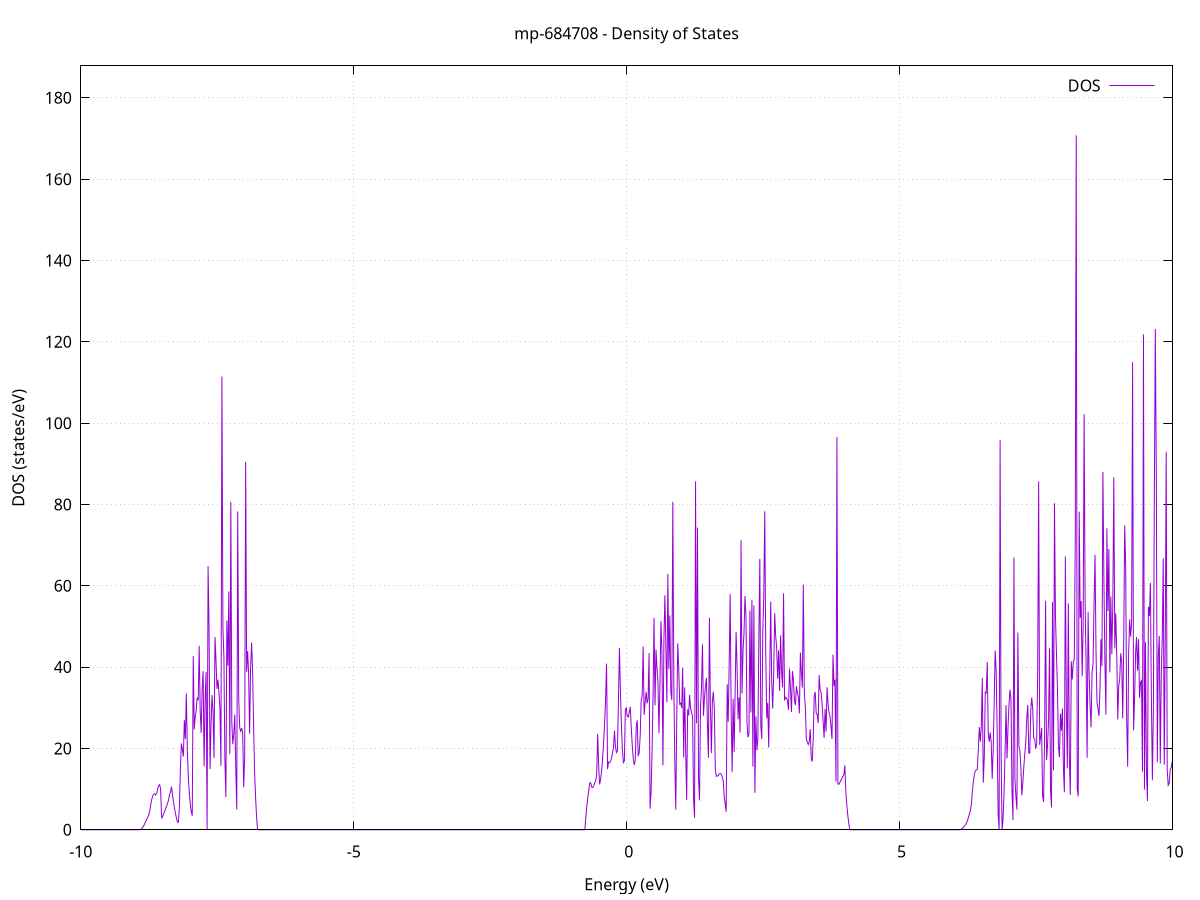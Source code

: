 set title 'mp-684708 - Density of States'
set xlabel 'Energy (eV)'
set ylabel 'DOS (states/eV)'
set grid
set xrange [-10:10]
set yrange [0:187.853]
set xzeroaxis lt -1
set terminal png size 800,600
set output 'mp-684708_dos_gnuplot.png'
plot '-' using 1:2 with lines title 'DOS'
-21.743100 0.000000
-21.725000 0.000000
-21.706900 0.000000
-21.688700 0.000000
-21.670600 0.000000
-21.652500 0.000000
-21.634400 0.000000
-21.616300 0.000000
-21.598200 0.000000
-21.580100 0.000000
-21.561900 0.000000
-21.543800 0.000000
-21.525700 0.000000
-21.507600 0.000000
-21.489500 0.000000
-21.471400 0.000000
-21.453300 0.000000
-21.435100 0.000000
-21.417000 0.000000
-21.398900 0.000000
-21.380800 0.000000
-21.362700 0.000000
-21.344600 0.000000
-21.326500 0.000000
-21.308300 0.000000
-21.290200 0.000000
-21.272100 0.000000
-21.254000 0.000000
-21.235900 0.000000
-21.217800 0.000000
-21.199700 0.000000
-21.181500 0.000000
-21.163400 0.000000
-21.145300 0.000000
-21.127200 0.000000
-21.109100 0.000000
-21.091000 0.000000
-21.072800 0.000000
-21.054700 0.000000
-21.036600 0.000000
-21.018500 0.000000
-21.000400 0.000000
-20.982300 0.000000
-20.964200 0.000000
-20.946000 0.000000
-20.927900 0.000000
-20.909800 0.000000
-20.891700 0.000000
-20.873600 0.000000
-20.855500 0.000000
-20.837400 0.000000
-20.819200 0.000000
-20.801100 0.000000
-20.783000 0.000000
-20.764900 0.000000
-20.746800 0.000000
-20.728700 0.000000
-20.710600 0.000000
-20.692400 0.000000
-20.674300 0.000000
-20.656200 0.000000
-20.638100 0.000000
-20.620000 0.000000
-20.601900 0.000000
-20.583800 0.000000
-20.565600 0.000000
-20.547500 0.000000
-20.529400 0.000000
-20.511300 0.000000
-20.493200 0.000000
-20.475100 0.000000
-20.457000 0.000000
-20.438800 0.000000
-20.420700 0.000000
-20.402600 0.000000
-20.384500 0.000000
-20.366400 0.000000
-20.348300 0.000000
-20.330200 0.000000
-20.312000 0.000000
-20.293900 0.000000
-20.275800 0.000000
-20.257700 0.000000
-20.239600 0.000000
-20.221500 0.000000
-20.203400 0.000000
-20.185200 0.000000
-20.167100 0.000000
-20.149000 0.000000
-20.130900 0.000000
-20.112800 0.000000
-20.094700 314.183200
-20.076500 427.127200
-20.058400 0.000000
-20.040300 0.000000
-20.022200 0.000000
-20.004100 191.657900
-19.986000 257.438000
-19.967900 50.731700
-19.949700 370.074500
-19.931600 753.148100
-19.913500 1571.599500
-19.895400 0.000000
-19.877300 0.000000
-19.859200 0.000000
-19.841100 498.812800
-19.822900 0.000000
-19.804800 1530.908300
-19.786700 40.639700
-19.768600 254.780800
-19.750500 247.306700
-19.732400 384.076300
-19.714300 0.000000
-19.696100 0.000000
-19.678000 0.000000
-19.659900 0.000000
-19.641800 0.000000
-19.623700 0.000000
-19.605600 0.000000
-19.587500 0.000000
-19.569300 0.000000
-19.551200 0.000000
-19.533100 0.000000
-19.515000 0.000000
-19.496900 0.000000
-19.478800 0.000000
-19.460700 0.000000
-19.442500 0.000000
-19.424400 0.000000
-19.406300 0.000000
-19.388200 0.000000
-19.370100 0.000000
-19.352000 0.000000
-19.333900 0.000000
-19.315700 0.000000
-19.297600 0.000000
-19.279500 0.000000
-19.261400 0.000000
-19.243300 0.000000
-19.225200 0.000000
-19.207100 0.000000
-19.188900 0.000000
-19.170800 0.000000
-19.152700 0.000000
-19.134600 0.000000
-19.116500 0.000000
-19.098400 0.000000
-19.080200 0.000000
-19.062100 0.000000
-19.044000 0.000000
-19.025900 0.000000
-19.007800 0.000000
-18.989700 0.000000
-18.971600 0.000000
-18.953400 0.000000
-18.935300 0.000000
-18.917200 0.000000
-18.899100 0.000000
-18.881000 0.000000
-18.862900 0.000000
-18.844800 0.000000
-18.826600 0.000000
-18.808500 0.000000
-18.790400 0.000000
-18.772300 0.000000
-18.754200 0.000000
-18.736100 0.000000
-18.718000 0.000000
-18.699800 0.000000
-18.681700 0.000000
-18.663600 0.000000
-18.645500 0.000000
-18.627400 0.000000
-18.609300 0.000000
-18.591200 0.000000
-18.573000 0.000000
-18.554900 0.000000
-18.536800 0.000000
-18.518700 0.000000
-18.500600 0.000000
-18.482500 0.000000
-18.464400 0.000000
-18.446200 0.000000
-18.428100 0.000000
-18.410000 0.000000
-18.391900 0.000000
-18.373800 0.000000
-18.355700 0.000000
-18.337600 0.000000
-18.319400 0.000000
-18.301300 0.000000
-18.283200 0.000000
-18.265100 0.000000
-18.247000 0.000000
-18.228900 0.000000
-18.210700 0.000000
-18.192600 0.000000
-18.174500 0.000000
-18.156400 0.000000
-18.138300 0.000000
-18.120200 0.000000
-18.102100 0.000000
-18.083900 0.000000
-18.065800 0.000000
-18.047700 0.000000
-18.029600 0.000000
-18.011500 0.000000
-17.993400 0.000000
-17.975300 0.000000
-17.957100 0.000000
-17.939000 0.000000
-17.920900 0.000000
-17.902800 0.000000
-17.884700 0.000000
-17.866600 0.000000
-17.848500 0.000000
-17.830300 0.000000
-17.812200 0.000000
-17.794100 0.000000
-17.776000 0.000000
-17.757900 0.000000
-17.739800 0.000000
-17.721700 0.000000
-17.703500 0.000000
-17.685400 0.000000
-17.667300 0.000000
-17.649200 0.000000
-17.631100 0.000000
-17.613000 0.000000
-17.594900 0.000000
-17.576700 0.000000
-17.558600 0.000000
-17.540500 0.000000
-17.522400 0.000000
-17.504300 0.000000
-17.486200 0.000000
-17.468100 0.000000
-17.449900 0.000000
-17.431800 0.000000
-17.413700 0.000000
-17.395600 0.000000
-17.377500 0.000000
-17.359400 0.000000
-17.341300 0.000000
-17.323100 0.000000
-17.305000 0.000000
-17.286900 0.000000
-17.268800 0.000000
-17.250700 0.000000
-17.232600 0.000000
-17.214400 0.000000
-17.196300 0.000000
-17.178200 0.000000
-17.160100 0.000000
-17.142000 0.000000
-17.123900 0.000000
-17.105800 0.000000
-17.087600 0.000000
-17.069500 0.000000
-17.051400 0.000000
-17.033300 0.000000
-17.015200 0.000000
-16.997100 0.000000
-16.979000 0.000000
-16.960800 0.000000
-16.942700 0.000000
-16.924600 0.000000
-16.906500 0.000000
-16.888400 0.000000
-16.870300 0.000000
-16.852200 0.000000
-16.834000 0.000000
-16.815900 0.000000
-16.797800 0.000000
-16.779700 0.000000
-16.761600 0.000000
-16.743500 0.000000
-16.725400 0.000000
-16.707200 0.000000
-16.689100 0.000000
-16.671000 0.000000
-16.652900 0.000000
-16.634800 0.000000
-16.616700 0.000000
-16.598600 0.000000
-16.580400 0.000000
-16.562300 0.000000
-16.544200 0.000000
-16.526100 0.000000
-16.508000 0.000000
-16.489900 0.000000
-16.471800 0.000000
-16.453600 0.000000
-16.435500 0.000000
-16.417400 0.000000
-16.399300 0.000000
-16.381200 0.000000
-16.363100 0.000000
-16.345000 0.000000
-16.326800 0.000000
-16.308700 0.000000
-16.290600 0.000000
-16.272500 0.000000
-16.254400 0.000000
-16.236300 0.000000
-16.218100 0.000000
-16.200000 0.000000
-16.181900 0.000000
-16.163800 0.000000
-16.145700 0.000000
-16.127600 0.000000
-16.109500 0.000000
-16.091300 0.000000
-16.073200 0.000000
-16.055100 0.000000
-16.037000 0.000000
-16.018900 0.000000
-16.000800 0.000000
-15.982700 0.000000
-15.964500 0.000000
-15.946400 0.000000
-15.928300 0.000000
-15.910200 0.000000
-15.892100 0.000000
-15.874000 0.000000
-15.855900 0.000000
-15.837700 0.000000
-15.819600 0.000000
-15.801500 0.000000
-15.783400 0.000000
-15.765300 0.000000
-15.747200 0.000000
-15.729100 0.000000
-15.710900 0.000000
-15.692800 0.000000
-15.674700 0.000000
-15.656600 0.000000
-15.638500 0.000000
-15.620400 0.000000
-15.602300 0.000000
-15.584100 0.000000
-15.566000 0.000000
-15.547900 0.000000
-15.529800 0.000000
-15.511700 0.000000
-15.493600 0.000000
-15.475500 0.000000
-15.457300 0.000000
-15.439200 0.000000
-15.421100 0.000000
-15.403000 0.000000
-15.384900 0.000000
-15.366800 0.000000
-15.348700 0.000000
-15.330500 0.000000
-15.312400 0.000000
-15.294300 0.000000
-15.276200 0.000000
-15.258100 0.000000
-15.240000 0.000000
-15.221800 0.000000
-15.203700 0.000000
-15.185600 0.000000
-15.167500 0.000000
-15.149400 0.000000
-15.131300 0.000000
-15.113200 0.000000
-15.095000 0.000000
-15.076900 0.000000
-15.058800 0.000000
-15.040700 0.000000
-15.022600 0.000000
-15.004500 0.000000
-14.986400 0.000000
-14.968200 0.000000
-14.950100 0.000000
-14.932000 0.000000
-14.913900 0.000000
-14.895800 0.000000
-14.877700 0.000000
-14.859600 0.000000
-14.841400 0.000000
-14.823300 0.000000
-14.805200 0.000000
-14.787100 0.000000
-14.769000 0.000000
-14.750900 0.000000
-14.732800 0.000000
-14.714600 0.000000
-14.696500 0.000000
-14.678400 0.000000
-14.660300 0.000000
-14.642200 0.000000
-14.624100 0.000000
-14.606000 0.000000
-14.587800 0.000000
-14.569700 0.000000
-14.551600 0.000000
-14.533500 0.000000
-14.515400 0.000000
-14.497300 0.000000
-14.479200 0.000000
-14.461000 0.000000
-14.442900 0.000000
-14.424800 0.000000
-14.406700 0.000000
-14.388600 0.000000
-14.370500 0.000000
-14.352400 0.000000
-14.334200 0.000000
-14.316100 0.000000
-14.298000 0.000000
-14.279900 0.000000
-14.261800 0.000000
-14.243700 0.000000
-14.225500 0.000000
-14.207400 0.000000
-14.189300 0.000000
-14.171200 0.000000
-14.153100 0.000000
-14.135000 0.000000
-14.116900 0.000000
-14.098700 0.000000
-14.080600 0.000000
-14.062500 0.000000
-14.044400 0.000000
-14.026300 0.000000
-14.008200 0.000000
-13.990100 0.000000
-13.971900 0.000000
-13.953800 0.000000
-13.935700 0.000000
-13.917600 0.000000
-13.899500 0.000000
-13.881400 0.000000
-13.863300 0.000000
-13.845100 0.000000
-13.827000 0.000000
-13.808900 0.000000
-13.790800 0.000000
-13.772700 0.000000
-13.754600 0.000000
-13.736500 0.000000
-13.718300 0.000000
-13.700200 0.000000
-13.682100 0.000000
-13.664000 0.000000
-13.645900 0.000000
-13.627800 0.000000
-13.609700 0.000000
-13.591500 0.000000
-13.573400 0.000000
-13.555300 0.000000
-13.537200 0.000000
-13.519100 0.000000
-13.501000 0.000000
-13.482900 0.000000
-13.464700 0.000000
-13.446600 0.000000
-13.428500 0.000000
-13.410400 0.000000
-13.392300 0.000000
-13.374200 0.000000
-13.356000 0.000000
-13.337900 0.000000
-13.319800 0.000000
-13.301700 0.000000
-13.283600 0.000000
-13.265500 0.000000
-13.247400 0.000000
-13.229200 0.000000
-13.211100 0.000000
-13.193000 0.000000
-13.174900 0.000000
-13.156800 0.000000
-13.138700 0.000000
-13.120600 0.000000
-13.102400 0.000000
-13.084300 0.000000
-13.066200 0.000000
-13.048100 0.000000
-13.030000 0.000000
-13.011900 0.000000
-12.993800 0.000000
-12.975600 0.000000
-12.957500 0.000000
-12.939400 0.000000
-12.921300 0.000000
-12.903200 0.000000
-12.885100 0.000000
-12.867000 0.000000
-12.848800 0.000000
-12.830700 0.000000
-12.812600 0.000000
-12.794500 0.000000
-12.776400 0.000000
-12.758300 0.000000
-12.740200 0.000000
-12.722000 0.000000
-12.703900 0.000000
-12.685800 0.000000
-12.667700 0.000000
-12.649600 0.000000
-12.631500 0.000000
-12.613400 0.000000
-12.595200 0.000000
-12.577100 0.000000
-12.559000 0.000000
-12.540900 0.000000
-12.522800 0.000000
-12.504700 0.000000
-12.486600 0.000000
-12.468400 0.000000
-12.450300 0.000000
-12.432200 0.000000
-12.414100 0.000000
-12.396000 0.000000
-12.377900 0.000000
-12.359700 0.000000
-12.341600 0.000000
-12.323500 0.000000
-12.305400 0.000000
-12.287300 0.000000
-12.269200 0.000000
-12.251100 0.000000
-12.232900 0.000000
-12.214800 0.000000
-12.196700 0.000000
-12.178600 0.000000
-12.160500 0.000000
-12.142400 0.000000
-12.124300 0.000000
-12.106100 0.000000
-12.088000 0.000000
-12.069900 0.000000
-12.051800 0.000000
-12.033700 0.000000
-12.015600 0.000000
-11.997500 0.000000
-11.979300 0.000000
-11.961200 0.000000
-11.943100 0.000000
-11.925000 0.000000
-11.906900 0.000000
-11.888800 0.000000
-11.870700 0.000000
-11.852500 0.000000
-11.834400 0.000000
-11.816300 0.000000
-11.798200 0.000000
-11.780100 0.000000
-11.762000 0.000000
-11.743900 0.000000
-11.725700 0.000000
-11.707600 0.000000
-11.689500 0.000000
-11.671400 0.000000
-11.653300 0.000000
-11.635200 0.000000
-11.617100 0.000000
-11.598900 0.000000
-11.580800 0.000000
-11.562700 0.000000
-11.544600 0.000000
-11.526500 0.000000
-11.508400 0.000000
-11.490300 0.000000
-11.472100 0.000000
-11.454000 0.000000
-11.435900 0.000000
-11.417800 0.000000
-11.399700 0.000000
-11.381600 0.000000
-11.363400 0.000000
-11.345300 0.000000
-11.327200 0.000000
-11.309100 0.000000
-11.291000 0.000000
-11.272900 0.000000
-11.254800 0.000000
-11.236600 0.000000
-11.218500 0.000000
-11.200400 0.000000
-11.182300 0.000000
-11.164200 0.000000
-11.146100 0.000000
-11.128000 0.000000
-11.109800 0.000000
-11.091700 0.000000
-11.073600 0.000000
-11.055500 0.000000
-11.037400 0.000000
-11.019300 0.000000
-11.001200 0.000000
-10.983000 0.000000
-10.964900 0.000000
-10.946800 0.000000
-10.928700 0.000000
-10.910600 0.000000
-10.892500 0.000000
-10.874400 0.000000
-10.856200 0.000000
-10.838100 0.000000
-10.820000 0.000000
-10.801900 0.000000
-10.783800 0.000000
-10.765700 0.000000
-10.747600 0.000000
-10.729400 0.000000
-10.711300 0.000000
-10.693200 0.000000
-10.675100 0.000000
-10.657000 0.000000
-10.638900 0.000000
-10.620800 0.000000
-10.602600 0.000000
-10.584500 0.000000
-10.566400 0.000000
-10.548300 0.000000
-10.530200 0.000000
-10.512100 0.000000
-10.494000 0.000000
-10.475800 0.000000
-10.457700 0.000000
-10.439600 0.000000
-10.421500 0.000000
-10.403400 0.000000
-10.385300 0.000000
-10.367100 0.000000
-10.349000 0.000000
-10.330900 0.000000
-10.312800 0.000000
-10.294700 0.000000
-10.276600 0.000000
-10.258500 0.000000
-10.240300 0.000000
-10.222200 0.000000
-10.204100 0.000000
-10.186000 0.000000
-10.167900 0.000000
-10.149800 0.000000
-10.131700 0.000000
-10.113500 0.000000
-10.095400 0.000000
-10.077300 0.000000
-10.059200 0.000000
-10.041100 0.000000
-10.023000 0.000000
-10.004900 0.000000
-9.986700 0.000000
-9.968600 0.000000
-9.950500 0.000000
-9.932400 0.000000
-9.914300 0.000000
-9.896200 0.000000
-9.878100 0.000000
-9.859900 0.000000
-9.841800 0.000000
-9.823700 0.000000
-9.805600 0.000000
-9.787500 0.000000
-9.769400 0.000000
-9.751300 0.000000
-9.733100 0.000000
-9.715000 0.000000
-9.696900 0.000000
-9.678800 0.000000
-9.660700 0.000000
-9.642600 0.000000
-9.624500 0.000000
-9.606300 0.000000
-9.588200 0.000000
-9.570100 0.000000
-9.552000 0.000000
-9.533900 0.000000
-9.515800 0.000000
-9.497700 0.000000
-9.479500 0.000000
-9.461400 0.000000
-9.443300 0.000000
-9.425200 0.000000
-9.407100 0.000000
-9.389000 0.000000
-9.370800 0.000000
-9.352700 0.000000
-9.334600 0.000000
-9.316500 0.000000
-9.298400 0.000000
-9.280300 0.000000
-9.262200 0.000000
-9.244000 0.000000
-9.225900 0.000000
-9.207800 0.000000
-9.189700 0.000000
-9.171600 0.000000
-9.153500 0.000000
-9.135400 0.000000
-9.117200 0.000000
-9.099100 0.000000
-9.081000 0.000000
-9.062900 0.000000
-9.044800 0.000000
-9.026700 0.000000
-9.008600 0.000000
-8.990400 0.000000
-8.972300 0.000000
-8.954200 0.000000
-8.936100 0.000000
-8.918000 0.021700
-8.899900 0.131100
-8.881800 0.332700
-8.863600 0.626600
-8.845500 1.022400
-8.827400 1.563000
-8.809300 2.091400
-8.791200 2.607700
-8.773100 3.111800
-8.755000 3.603800
-8.736800 4.618400
-8.718700 6.215200
-8.700600 7.437100
-8.682500 8.284300
-8.664400 8.756600
-8.646300 8.854100
-8.628200 8.576700
-8.610000 8.887200
-8.591900 9.978900
-8.573800 10.904400
-8.555700 11.085600
-8.537600 10.076000
-8.519500 2.782500
-8.501300 3.293600
-8.483200 3.849000
-8.465100 4.448800
-8.447000 5.093000
-8.428900 5.781600
-8.410800 6.514500
-8.392700 7.291900
-8.374500 8.703100
-8.356400 9.167300
-8.338300 10.593600
-8.320200 8.672700
-8.302100 6.940800
-8.284000 5.398100
-8.265900 4.044500
-8.247700 2.880000
-8.229600 1.904700
-8.211500 1.847300
-8.193400 5.771900
-8.175300 14.889700
-8.157200 21.259100
-8.139100 19.751500
-8.120900 18.014400
-8.102800 26.942700
-8.084700 22.325400
-8.066600 33.496500
-8.048500 19.811400
-8.030400 12.979500
-8.012300 9.184100
-7.994100 6.276000
-7.976000 4.399800
-7.957900 3.468500
-7.939800 42.682300
-7.921700 24.682500
-7.903600 27.802000
-7.885500 29.358900
-7.867300 32.496200
-7.849200 31.864400
-7.831100 45.263000
-7.813000 29.363200
-7.794900 23.837700
-7.776800 34.783100
-7.758700 39.017800
-7.740500 15.599900
-7.722400 32.092300
-7.704300 38.789800
-7.686200 0.000000
-7.668100 64.825600
-7.650000 49.299100
-7.631900 14.940000
-7.613700 26.068700
-7.595600 33.119300
-7.577500 29.106000
-7.559400 17.669500
-7.541300 47.405900
-7.523200 41.621600
-7.505000 34.637400
-7.486900 36.907900
-7.468800 33.767500
-7.450700 29.751900
-7.432600 15.722300
-7.414500 111.434200
-7.396400 49.675000
-7.378200 42.644200
-7.360100 17.119000
-7.342000 8.047900
-7.323900 51.449200
-7.305800 40.355100
-7.287700 58.632800
-7.269600 18.585200
-7.251400 80.610600
-7.233300 26.370800
-7.215200 21.072100
-7.197100 23.539700
-7.179000 28.334800
-7.160900 15.123800
-7.142800 4.999900
-7.124600 78.292500
-7.106500 31.962900
-7.088400 25.035300
-7.070300 24.250700
-7.052200 25.026300
-7.034100 23.895900
-7.016000 10.460200
-6.997800 17.713200
-6.979700 90.482300
-6.961600 38.848500
-6.943500 43.919600
-6.925400 38.366700
-6.907300 23.664800
-6.889200 39.866900
-6.871000 46.045100
-6.852900 39.218600
-6.834800 26.138300
-6.816700 14.403100
-6.798600 8.225500
-6.780500 3.396900
-6.762400 0.134600
-6.744200 0.000000
-6.726100 0.000000
-6.708000 0.000000
-6.689900 0.000000
-6.671800 0.000000
-6.653700 0.000000
-6.635600 0.000000
-6.617400 0.000000
-6.599300 0.000000
-6.581200 0.000000
-6.563100 0.000000
-6.545000 0.000000
-6.526900 0.000000
-6.508700 0.000000
-6.490600 0.000000
-6.472500 0.000000
-6.454400 0.000000
-6.436300 0.000000
-6.418200 0.000000
-6.400100 0.000000
-6.381900 0.000000
-6.363800 0.000000
-6.345700 0.000000
-6.327600 0.000000
-6.309500 0.000000
-6.291400 0.000000
-6.273300 0.000000
-6.255100 0.000000
-6.237000 0.000000
-6.218900 0.000000
-6.200800 0.000000
-6.182700 0.000000
-6.164600 0.000000
-6.146500 0.000000
-6.128300 0.000000
-6.110200 0.000000
-6.092100 0.000000
-6.074000 0.000000
-6.055900 0.000000
-6.037800 0.000000
-6.019700 0.000000
-6.001500 0.000000
-5.983400 0.000000
-5.965300 0.000000
-5.947200 0.000000
-5.929100 0.000000
-5.911000 0.000000
-5.892900 0.000000
-5.874700 0.000000
-5.856600 0.000000
-5.838500 0.000000
-5.820400 0.000000
-5.802300 0.000000
-5.784200 0.000000
-5.766100 0.000000
-5.747900 0.000000
-5.729800 0.000000
-5.711700 0.000000
-5.693600 0.000000
-5.675500 0.000000
-5.657400 0.000000
-5.639300 0.000000
-5.621100 0.000000
-5.603000 0.000000
-5.584900 0.000000
-5.566800 0.000000
-5.548700 0.000000
-5.530600 0.000000
-5.512400 0.000000
-5.494300 0.000000
-5.476200 0.000000
-5.458100 0.000000
-5.440000 0.000000
-5.421900 0.000000
-5.403800 0.000000
-5.385600 0.000000
-5.367500 0.000000
-5.349400 0.000000
-5.331300 0.000000
-5.313200 0.000000
-5.295100 0.000000
-5.277000 0.000000
-5.258800 0.000000
-5.240700 0.000000
-5.222600 0.000000
-5.204500 0.000000
-5.186400 0.000000
-5.168300 0.000000
-5.150200 0.000000
-5.132000 0.000000
-5.113900 0.000000
-5.095800 0.000000
-5.077700 0.000000
-5.059600 0.000000
-5.041500 0.000000
-5.023400 0.000000
-5.005200 0.000000
-4.987100 0.000000
-4.969000 0.000000
-4.950900 0.000000
-4.932800 0.000000
-4.914700 0.000000
-4.896600 0.000000
-4.878400 0.000000
-4.860300 0.000000
-4.842200 0.000000
-4.824100 0.000000
-4.806000 0.000000
-4.787900 0.000000
-4.769800 0.000000
-4.751600 0.000000
-4.733500 0.000000
-4.715400 0.000000
-4.697300 0.000000
-4.679200 0.000000
-4.661100 0.000000
-4.643000 0.000000
-4.624800 0.000000
-4.606700 0.000000
-4.588600 0.000000
-4.570500 0.000000
-4.552400 0.000000
-4.534300 0.000000
-4.516100 0.000000
-4.498000 0.000000
-4.479900 0.000000
-4.461800 0.000000
-4.443700 0.000000
-4.425600 0.000000
-4.407500 0.000000
-4.389300 0.000000
-4.371200 0.000000
-4.353100 0.000000
-4.335000 0.000000
-4.316900 0.000000
-4.298800 0.000000
-4.280700 0.000000
-4.262500 0.000000
-4.244400 0.000000
-4.226300 0.000000
-4.208200 0.000000
-4.190100 0.000000
-4.172000 0.000000
-4.153900 0.000000
-4.135700 0.000000
-4.117600 0.000000
-4.099500 0.000000
-4.081400 0.000000
-4.063300 0.000000
-4.045200 0.000000
-4.027100 0.000000
-4.008900 0.000000
-3.990800 0.000000
-3.972700 0.000000
-3.954600 0.000000
-3.936500 0.000000
-3.918400 0.000000
-3.900300 0.000000
-3.882100 0.000000
-3.864000 0.000000
-3.845900 0.000000
-3.827800 0.000000
-3.809700 0.000000
-3.791600 0.000000
-3.773500 0.000000
-3.755300 0.000000
-3.737200 0.000000
-3.719100 0.000000
-3.701000 0.000000
-3.682900 0.000000
-3.664800 0.000000
-3.646700 0.000000
-3.628500 0.000000
-3.610400 0.000000
-3.592300 0.000000
-3.574200 0.000000
-3.556100 0.000000
-3.538000 0.000000
-3.519800 0.000000
-3.501700 0.000000
-3.483600 0.000000
-3.465500 0.000000
-3.447400 0.000000
-3.429300 0.000000
-3.411200 0.000000
-3.393000 0.000000
-3.374900 0.000000
-3.356800 0.000000
-3.338700 0.000000
-3.320600 0.000000
-3.302500 0.000000
-3.284400 0.000000
-3.266200 0.000000
-3.248100 0.000000
-3.230000 0.000000
-3.211900 0.000000
-3.193800 0.000000
-3.175700 0.000000
-3.157600 0.000000
-3.139400 0.000000
-3.121300 0.000000
-3.103200 0.000000
-3.085100 0.000000
-3.067000 0.000000
-3.048900 0.000000
-3.030800 0.000000
-3.012600 0.000000
-2.994500 0.000000
-2.976400 0.000000
-2.958300 0.000000
-2.940200 0.000000
-2.922100 0.000000
-2.904000 0.000000
-2.885800 0.000000
-2.867700 0.000000
-2.849600 0.000000
-2.831500 0.000000
-2.813400 0.000000
-2.795300 0.000000
-2.777200 0.000000
-2.759000 0.000000
-2.740900 0.000000
-2.722800 0.000000
-2.704700 0.000000
-2.686600 0.000000
-2.668500 0.000000
-2.650300 0.000000
-2.632200 0.000000
-2.614100 0.000000
-2.596000 0.000000
-2.577900 0.000000
-2.559800 0.000000
-2.541700 0.000000
-2.523500 0.000000
-2.505400 0.000000
-2.487300 0.000000
-2.469200 0.000000
-2.451100 0.000000
-2.433000 0.000000
-2.414900 0.000000
-2.396700 0.000000
-2.378600 0.000000
-2.360500 0.000000
-2.342400 0.000000
-2.324300 0.000000
-2.306200 0.000000
-2.288100 0.000000
-2.269900 0.000000
-2.251800 0.000000
-2.233700 0.000000
-2.215600 0.000000
-2.197500 0.000000
-2.179400 0.000000
-2.161300 0.000000
-2.143100 0.000000
-2.125000 0.000000
-2.106900 0.000000
-2.088800 0.000000
-2.070700 0.000000
-2.052600 0.000000
-2.034500 0.000000
-2.016300 0.000000
-1.998200 0.000000
-1.980100 0.000000
-1.962000 0.000000
-1.943900 0.000000
-1.925800 0.000000
-1.907700 0.000000
-1.889500 0.000000
-1.871400 0.000000
-1.853300 0.000000
-1.835200 0.000000
-1.817100 0.000000
-1.799000 0.000000
-1.780900 0.000000
-1.762700 0.000000
-1.744600 0.000000
-1.726500 0.000000
-1.708400 0.000000
-1.690300 0.000000
-1.672200 0.000000
-1.654000 0.000000
-1.635900 0.000000
-1.617800 0.000000
-1.599700 0.000000
-1.581600 0.000000
-1.563500 0.000000
-1.545400 0.000000
-1.527200 0.000000
-1.509100 0.000000
-1.491000 0.000000
-1.472900 0.000000
-1.454800 0.000000
-1.436700 0.000000
-1.418600 0.000000
-1.400400 0.000000
-1.382300 0.000000
-1.364200 0.000000
-1.346100 0.000000
-1.328000 0.000000
-1.309900 0.000000
-1.291800 0.000000
-1.273600 0.000000
-1.255500 0.000000
-1.237400 0.000000
-1.219300 0.000000
-1.201200 0.000000
-1.183100 0.000000
-1.165000 0.000000
-1.146800 0.000000
-1.128700 0.000000
-1.110600 0.000000
-1.092500 0.000000
-1.074400 0.000000
-1.056300 0.000000
-1.038200 0.000000
-1.020000 0.000000
-1.001900 0.000000
-0.983800 0.000000
-0.965700 0.000000
-0.947600 0.000000
-0.929500 0.000000
-0.911400 0.000000
-0.893200 0.000000
-0.875100 0.000000
-0.857000 0.000000
-0.838900 0.000000
-0.820800 0.000000
-0.802700 0.000000
-0.784600 0.000000
-0.766400 0.000000
-0.748300 3.016000
-0.730200 5.757200
-0.712100 7.952000
-0.694000 9.660200
-0.675900 11.542000
-0.657700 11.521700
-0.639600 10.478200
-0.621500 10.375500
-0.603400 10.806000
-0.585300 11.493400
-0.567200 12.086600
-0.549100 13.568900
-0.530900 23.534400
-0.512800 15.797400
-0.494700 11.142200
-0.476600 12.410700
-0.458500 14.514000
-0.440400 17.498700
-0.422300 21.387900
-0.404100 26.188900
-0.386000 31.902300
-0.367900 40.885700
-0.349800 14.914800
-0.331700 16.623700
-0.313600 16.488000
-0.295500 16.774800
-0.277300 17.568200
-0.259200 18.896400
-0.241100 20.240000
-0.223000 24.341800
-0.204900 20.476300
-0.186800 18.981100
-0.168700 19.421500
-0.150500 31.546300
-0.132400 44.703500
-0.114300 34.406100
-0.096200 25.727500
-0.078100 19.768900
-0.060000 16.540300
-0.041900 16.909000
-0.023700 29.648000
-0.005600 29.922800
0.012500 27.821700
0.030600 27.722800
0.048700 28.855300
0.066800 30.252400
0.084900 24.943700
0.103100 20.687600
0.121200 17.482800
0.139300 15.926200
0.157400 17.166700
0.175500 25.224400
0.193600 26.918800
0.211700 18.088700
0.229900 18.957700
0.248000 23.055300
0.266100 31.735200
0.284200 32.847500
0.302300 45.070100
0.320400 28.269700
0.338600 31.418000
0.356700 33.932200
0.374800 31.107000
0.392900 32.236100
0.411000 43.435300
0.429100 5.187800
0.447200 9.321000
0.465400 19.061600
0.483500 32.697400
0.501600 52.105200
0.519700 30.613300
0.537800 44.358400
0.555900 39.741500
0.574000 36.082300
0.592200 23.757200
0.610300 35.901600
0.628400 51.316200
0.646500 43.585500
0.664600 15.862000
0.682700 46.558000
0.700800 57.667200
0.719000 44.871800
0.737100 31.341800
0.755200 62.938400
0.773300 39.553500
0.791400 52.695300
0.809500 33.956100
0.827600 31.898200
0.845800 80.612500
0.863900 36.663100
0.882000 16.946100
0.900100 4.940000
0.918200 27.787200
0.936300 45.824600
0.954400 39.703200
0.972600 30.880200
0.990700 31.159800
1.008800 29.966400
1.026900 39.848300
1.045000 17.808600
1.063100 35.021200
1.081200 19.817400
1.099400 7.306400
1.117500 29.601200
1.135600 28.139400
1.153700 33.153800
1.171800 29.871700
1.189900 28.833300
1.208000 27.744800
1.226200 7.348400
1.244300 2.937300
1.262400 85.648800
1.280500 26.157400
1.298600 74.303300
1.316700 12.703800
1.334900 7.249300
1.353000 30.083800
1.371100 34.798100
1.389200 45.592000
1.407300 28.039000
1.425400 32.447400
1.443500 35.193800
1.461700 37.335200
1.479800 26.123100
1.497900 17.708500
1.516000 52.102500
1.534100 30.783100
1.552200 18.860800
1.570300 31.587900
1.588500 33.957400
1.606600 29.885400
1.624700 14.769700
1.642800 13.146800
1.660900 13.233500
1.679000 13.312000
1.697100 13.751900
1.715300 13.841100
1.733400 13.579700
1.751500 12.967600
1.769600 12.004800
1.787700 8.109100
1.805800 6.299100
1.823900 4.422500
1.842100 35.804200
1.860200 26.560700
1.878300 40.592600
1.896400 57.924400
1.914500 29.189600
1.932600 14.154700
1.950700 32.248600
1.968900 19.122900
1.987000 33.195400
2.005100 48.670500
2.023200 40.156100
2.041300 27.176400
2.059400 32.592700
2.077500 23.865900
2.095700 71.210600
2.113800 33.541000
2.131900 43.869200
2.150000 48.471900
2.168100 57.478900
2.186200 52.685300
2.204400 26.409100
2.222500 22.765500
2.240600 23.600600
2.258700 53.937900
2.276800 28.831300
2.294900 56.547000
2.313000 15.542800
2.331200 55.167900
2.349300 9.062000
2.367400 27.882300
2.385500 19.579200
2.403600 22.368400
2.421700 46.363900
2.439800 66.634100
2.458000 25.414500
2.476100 22.302900
2.494200 48.778500
2.512300 57.693400
2.530400 78.356800
2.548500 43.458300
2.566600 27.388400
2.584800 31.214300
2.602900 20.221800
2.621000 37.490600
2.639100 56.102900
2.657200 36.789200
2.675300 29.825800
2.693400 37.969000
2.711600 53.252500
2.729700 47.738800
2.747800 44.906900
2.765900 37.145000
2.784000 44.106500
2.802100 34.181700
2.820200 47.791800
2.838400 39.094500
2.856500 34.999900
2.874600 58.124200
2.892700 31.809300
2.910800 32.601300
2.928900 32.397100
2.947000 31.759900
2.965200 29.492800
2.983300 39.615700
3.001400 34.839100
3.019500 28.962200
3.037600 39.001300
3.055700 36.859000
3.073800 31.840200
3.092000 30.620900
3.110100 35.314600
3.128200 33.682800
3.146300 32.649300
3.164400 28.625700
3.182500 43.561200
3.200700 38.376600
3.218800 34.952900
3.236900 60.281700
3.255000 33.672200
3.273100 30.364800
3.291200 22.318700
3.309300 21.639500
3.327500 20.970800
3.345600 21.614800
3.363700 24.755800
3.381800 17.567700
3.399900 16.760600
3.418000 22.342000
3.436100 32.875800
3.454300 33.903900
3.472400 28.726200
3.490500 28.392600
3.508600 26.245800
3.526700 38.039000
3.544800 34.429100
3.562900 33.620300
3.581100 30.991000
3.599200 26.638600
3.617300 22.627500
3.635400 29.706400
3.653500 24.149000
3.671600 35.063900
3.689700 30.851100
3.707900 28.838000
3.726000 27.826600
3.744100 25.498200
3.762200 22.302500
3.780300 43.058200
3.798400 35.348200
3.816500 36.933400
3.834700 11.826400
3.852800 96.581100
3.870900 11.240200
3.889000 11.196700
3.907100 11.671200
3.925200 12.145400
3.943300 12.619100
3.961500 13.092500
3.979600 13.565500
3.997700 15.821700
4.015800 9.226300
4.033900 6.006000
4.052000 3.490500
4.070100 1.501000
4.088300 0.037600
4.106400 0.000000
4.124500 0.000000
4.142600 0.000000
4.160700 0.000000
4.178800 0.000000
4.197000 0.000000
4.215100 0.000000
4.233200 0.000000
4.251300 0.000000
4.269400 0.000000
4.287500 0.000000
4.305600 0.000000
4.323800 0.000000
4.341900 0.000000
4.360000 0.000000
4.378100 0.000000
4.396200 0.000000
4.414300 0.000000
4.432400 0.000000
4.450600 0.000000
4.468700 0.000000
4.486800 0.000000
4.504900 0.000000
4.523000 0.000000
4.541100 0.000000
4.559200 0.000000
4.577400 0.000000
4.595500 0.000000
4.613600 0.000000
4.631700 0.000000
4.649800 0.000000
4.667900 0.000000
4.686000 0.000000
4.704200 0.000000
4.722300 0.000000
4.740400 0.000000
4.758500 0.000000
4.776600 0.000000
4.794700 0.000000
4.812800 0.000000
4.831000 0.000000
4.849100 0.000000
4.867200 0.000000
4.885300 0.000000
4.903400 0.000000
4.921500 0.000000
4.939600 0.000000
4.957800 0.000000
4.975900 0.000000
4.994000 0.000000
5.012100 0.000000
5.030200 0.000000
5.048300 0.000000
5.066400 0.000000
5.084600 0.000000
5.102700 0.000000
5.120800 0.000000
5.138900 0.000000
5.157000 0.000000
5.175100 0.000000
5.193300 0.000000
5.211400 0.000000
5.229500 0.000000
5.247600 0.000000
5.265700 0.000000
5.283800 0.000000
5.301900 0.000000
5.320100 0.000000
5.338200 0.000000
5.356300 0.000000
5.374400 0.000000
5.392500 0.000000
5.410600 0.000000
5.428700 0.000000
5.446900 0.000000
5.465000 0.000000
5.483100 0.000000
5.501200 0.000000
5.519300 0.000000
5.537400 0.000000
5.555500 0.000000
5.573700 0.000000
5.591800 0.000000
5.609900 0.000000
5.628000 0.000000
5.646100 0.000000
5.664200 0.000000
5.682300 0.000000
5.700500 0.000000
5.718600 0.000000
5.736700 0.000000
5.754800 0.000000
5.772900 0.000000
5.791000 0.000000
5.809100 0.000000
5.827300 0.000000
5.845400 0.000000
5.863500 0.000000
5.881600 0.000000
5.899700 0.000000
5.917800 0.000000
5.935900 0.000000
5.954100 0.000000
5.972200 0.000000
5.990300 0.000000
6.008400 0.000000
6.026500 0.000000
6.044600 0.000000
6.062700 0.000000
6.080900 0.000000
6.099000 0.021400
6.117100 0.084400
6.135200 0.202800
6.153300 0.380100
6.171400 0.616300
6.189600 0.911400
6.207700 1.265500
6.225800 1.678400
6.243900 2.263500
6.262000 3.040400
6.280100 3.892900
6.298200 4.820900
6.316400 6.395400
6.334500 9.584100
6.352600 11.968400
6.370700 13.608200
6.388800 14.509400
6.406900 14.722000
6.425000 14.936300
6.443200 19.841400
6.461300 25.251200
6.479400 21.680300
6.497500 25.334700
6.515600 37.320700
6.533700 11.595800
6.551800 17.918100
6.570000 33.852600
6.588100 33.638800
6.606200 41.269700
6.624300 23.792900
6.642400 21.629300
6.660500 23.950000
6.678600 21.605700
6.696800 12.494400
6.714900 19.692000
6.733000 31.193500
6.751100 44.050600
6.769200 39.404400
6.787300 24.747100
6.805400 3.951300
6.823600 0.000000
6.841700 95.803000
6.859800 19.106100
6.877900 0.000000
6.896000 2.744800
6.914100 9.068900
6.932200 18.822800
6.950400 30.666600
6.968500 17.552000
6.986600 25.189800
7.004700 30.634500
7.022800 34.447300
7.040900 32.208100
7.059100 9.672700
7.077200 2.409400
7.095300 66.945900
7.113400 12.380500
7.131500 8.197500
7.149600 4.949100
7.167700 48.494700
7.185900 20.512400
7.204000 19.555900
7.222100 15.549100
7.240200 8.492100
7.258300 11.540500
7.276400 15.490200
7.294500 18.739000
7.312700 21.778700
7.330800 27.482600
7.348900 30.662600
7.367000 18.870700
7.385100 18.842800
7.403200 29.246700
7.421300 32.504600
7.439500 29.637600
7.457600 22.578600
7.475700 22.365400
7.493800 19.905800
7.511900 21.116300
7.530000 38.633500
7.548100 85.682800
7.566300 20.888200
7.584400 22.903900
7.602500 25.064400
7.620600 8.291800
7.638700 6.863800
7.656800 22.933400
7.674900 56.305100
7.693100 17.125100
7.711200 20.864600
7.729300 26.817000
7.747400 44.621800
7.765500 9.778600
7.783600 5.525000
7.801700 55.968700
7.819900 14.620400
7.838000 80.313600
7.856100 52.330000
7.874200 43.274300
7.892300 34.886400
7.910400 20.759900
7.928500 17.844100
7.946700 28.557700
7.964800 24.372500
7.982900 29.802500
8.001000 15.462100
8.019100 9.211900
8.037200 67.230600
8.055400 30.038400
8.073500 15.086500
8.091600 55.669400
8.109700 18.051300
8.127800 8.585200
8.145900 41.418300
8.164000 36.990200
8.182200 41.362700
8.200300 41.794200
8.218400 70.612400
8.236500 170.775200
8.254600 10.129500
8.272700 8.247900
8.290800 78.234700
8.309000 52.057300
8.327100 56.275600
8.345200 37.744300
8.363300 50.190400
8.381400 102.185000
8.399500 55.427100
8.417600 40.425800
8.435800 17.678400
8.453900 53.509100
8.472000 38.361900
8.490100 30.667600
8.508200 25.221300
8.526300 38.784800
8.544400 40.705700
8.562600 55.693800
8.580700 67.606700
8.598800 43.991700
8.616900 31.311200
8.635000 29.777300
8.653100 27.972300
8.671200 34.466800
8.689400 46.864200
8.707500 40.267800
8.725600 88.010200
8.743700 60.760300
8.761800 41.578400
8.779900 28.303100
8.798000 74.130600
8.816200 53.750200
8.834300 69.047000
8.852400 38.695300
8.870500 57.425600
8.888600 43.164200
8.906700 55.430400
8.924800 86.691500
8.943000 44.599400
8.961100 53.216500
8.979200 42.671100
8.997300 27.135800
9.015400 35.492100
9.033500 37.153600
9.051700 43.373300
9.069800 41.509000
9.087900 27.391600
9.106000 45.567300
9.124100 74.871600
9.142200 64.768400
9.160300 27.542800
9.178500 15.527700
9.196600 43.467500
9.214700 51.721200
9.232800 47.485500
9.250900 50.923600
9.269000 114.975000
9.287100 24.439900
9.305300 32.101400
9.323400 43.416400
9.341500 47.408300
9.359600 39.145100
9.377700 46.879600
9.395800 32.482100
9.413900 36.326100
9.432100 36.674700
9.450200 14.304900
9.468300 121.826000
9.486400 9.876400
9.504500 46.115400
9.522600 14.766100
9.540700 7.065700
9.558900 54.806200
9.577000 52.612400
9.595100 60.682100
9.613200 32.586700
9.631300 12.156000
9.649400 29.098400
9.667500 82.751200
9.685700 123.132300
9.703800 86.263500
9.721900 16.577600
9.740000 42.835600
9.758100 47.681100
9.776200 16.296500
9.794300 38.249900
9.812500 47.371200
9.830600 66.717400
9.848700 15.992100
9.866800 45.802500
9.884900 92.971100
9.903000 14.913600
9.921100 10.944400
9.939300 11.414300
9.957400 14.595900
9.975500 15.378800
9.993600 16.629000
10.011700 17.948200
10.029800 19.336500
10.048000 23.115000
10.066100 22.473000
10.084200 24.939100
10.102300 24.988200
10.120400 27.968800
10.138500 30.145100
10.156600 24.971300
10.174800 21.204900
10.192900 18.845700
10.211000 19.568500
10.229100 27.547800
10.247200 36.975100
10.265300 31.405500
10.283400 73.788900
10.301600 21.628300
10.319700 11.349500
10.337800 12.914400
10.355900 20.019600
10.374000 27.113300
10.392100 33.965100
10.410200 30.870800
10.428400 18.612300
10.446500 21.968900
10.464600 18.305000
10.482700 17.214700
10.500800 17.871300
10.518900 17.860400
10.537000 18.915700
10.555200 20.812400
10.573300 22.582400
10.591400 24.225700
10.609500 23.100000
10.627600 22.244400
10.645700 23.532600
10.663800 22.042400
10.682000 20.421700
10.700100 20.860900
10.718200 28.602500
10.736300 26.697500
10.754400 23.992500
10.772500 25.905500
10.790600 26.107700
10.808800 25.867200
10.826900 25.186800
10.845000 24.242300
10.863100 23.591500
10.881200 20.015900
10.899300 28.515500
10.917400 20.390400
10.935600 26.341200
10.953700 36.747000
10.971800 54.700500
10.989900 45.996500
11.008000 50.159900
11.026100 43.572100
11.044300 21.762600
11.062400 20.714400
11.080500 25.602400
11.098600 22.170000
11.116700 20.430300
11.134800 37.265800
11.152900 28.766200
11.171100 31.373400
11.189200 31.192200
11.207300 20.905100
11.225400 22.601300
11.243500 13.430500
11.261600 22.680000
11.279700 56.964600
11.297900 58.889500
11.316000 57.009600
11.334100 39.601100
11.352200 31.869700
11.370300 17.283800
11.388400 5.343400
11.406500 73.158300
11.424700 36.470900
11.442800 28.004900
11.460900 47.206000
11.479000 32.057800
11.497100 25.133300
11.515200 21.808300
11.533300 14.778900
11.551500 18.089300
11.569600 20.545200
11.587700 26.982500
11.605800 25.520500
11.623900 17.271600
11.642000 10.966200
11.660100 8.965100
11.678300 10.017900
11.696400 11.617300
11.714500 15.021900
11.732600 27.271900
11.750700 12.805700
11.768800 24.370800
11.786900 31.780800
11.805100 33.380700
11.823200 25.239500
11.841300 19.589100
11.859400 17.281300
11.877500 16.366400
11.895600 17.422200
11.913700 19.263800
11.931900 16.598300
11.950000 5.297900
11.968100 5.263500
11.986200 6.607600
12.004300 8.001100
12.022400 10.928400
12.040600 22.532500
12.058700 40.788100
12.076800 27.933800
12.094900 15.057900
12.113000 14.855900
12.131100 14.687200
12.149200 14.518400
12.167400 14.011200
12.185500 13.249700
12.203600 12.387700
12.221700 11.464700
12.239800 11.222900
12.257900 8.726300
12.276000 12.554200
12.294200 17.444800
12.312300 27.026000
12.330400 23.358400
12.348500 16.857000
12.366600 12.776800
12.384700 18.491000
12.402800 16.802300
12.421000 14.359000
12.439100 16.369800
12.457200 12.461100
12.475300 9.293900
12.493400 6.868200
12.511500 5.815700
12.529600 6.085000
12.547800 7.974400
12.565900 10.397000
12.584000 13.255100
12.602100 22.067600
12.620200 19.420700
12.638300 9.309700
12.656400 1.813800
12.674600 1.298400
12.692700 1.439700
12.710800 4.469100
12.728900 28.649800
12.747000 23.144300
12.765100 19.995800
12.783200 12.904200
12.801400 7.119400
12.819500 2.641300
12.837600 0.099600
12.855700 0.000000
12.873800 0.000000
12.891900 0.000000
12.910100 0.000000
12.928200 0.000000
12.946300 0.000000
12.964400 0.000000
12.982500 0.000000
13.000600 0.000000
13.018700 0.000000
13.036900 0.000000
13.055000 0.000000
13.073100 0.000000
13.091200 0.000000
13.109300 0.000000
13.127400 0.000000
13.145500 0.000000
13.163700 0.000000
13.181800 0.000000
13.199900 0.000000
13.218000 0.000000
13.236100 0.000000
13.254200 0.000000
13.272300 0.000000
13.290500 0.000000
13.308600 0.000000
13.326700 0.000000
13.344800 0.000000
13.362900 0.000000
13.381000 0.000000
13.399100 0.000000
13.417300 0.000000
13.435400 0.000000
13.453500 0.000000
13.471600 0.000000
13.489700 0.000000
13.507800 0.000000
13.525900 0.000000
13.544100 0.000000
13.562200 0.000000
13.580300 0.000000
13.598400 0.000000
13.616500 0.000000
13.634600 0.000000
13.652700 0.000000
13.670900 0.000000
13.689000 0.000000
13.707100 0.000000
13.725200 0.000000
13.743300 0.000000
13.761400 0.000000
13.779500 0.000000
13.797700 0.000000
13.815800 0.000000
13.833900 0.000000
13.852000 0.000000
13.870100 0.000000
13.888200 0.000000
13.906400 0.000000
13.924500 0.000000
13.942600 0.000000
13.960700 0.000000
13.978800 0.000000
13.996900 0.000000
14.015000 0.000000
14.033200 0.000000
14.051300 0.000000
14.069400 0.000000
14.087500 0.000000
14.105600 0.000000
14.123700 0.000000
14.141800 0.000000
14.160000 0.000000
14.178100 0.000000
14.196200 0.000000
14.214300 0.000000
14.232400 0.000000
14.250500 0.000000
14.268600 0.000000
14.286800 0.000000
14.304900 0.000000
14.323000 0.000000
14.341100 0.000000
14.359200 0.000000
14.377300 0.000000
14.395400 0.000000
14.413600 0.000000
14.431700 0.000000
14.449800 0.000000
14.467900 0.000000
14.486000 0.000000
e
